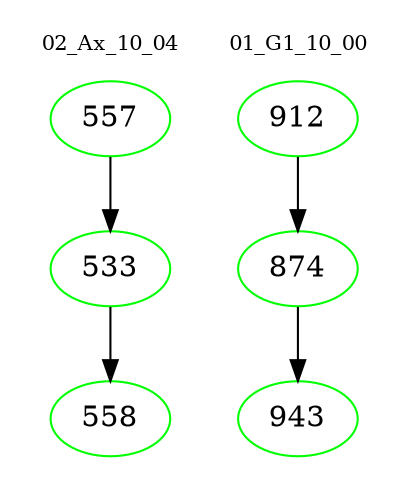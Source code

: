 digraph{
subgraph cluster_0 {
color = white
label = "02_Ax_10_04";
fontsize=10;
T0_557 [label="557", color="green"]
T0_557 -> T0_533 [color="black"]
T0_533 [label="533", color="green"]
T0_533 -> T0_558 [color="black"]
T0_558 [label="558", color="green"]
}
subgraph cluster_1 {
color = white
label = "01_G1_10_00";
fontsize=10;
T1_912 [label="912", color="green"]
T1_912 -> T1_874 [color="black"]
T1_874 [label="874", color="green"]
T1_874 -> T1_943 [color="black"]
T1_943 [label="943", color="green"]
}
}
